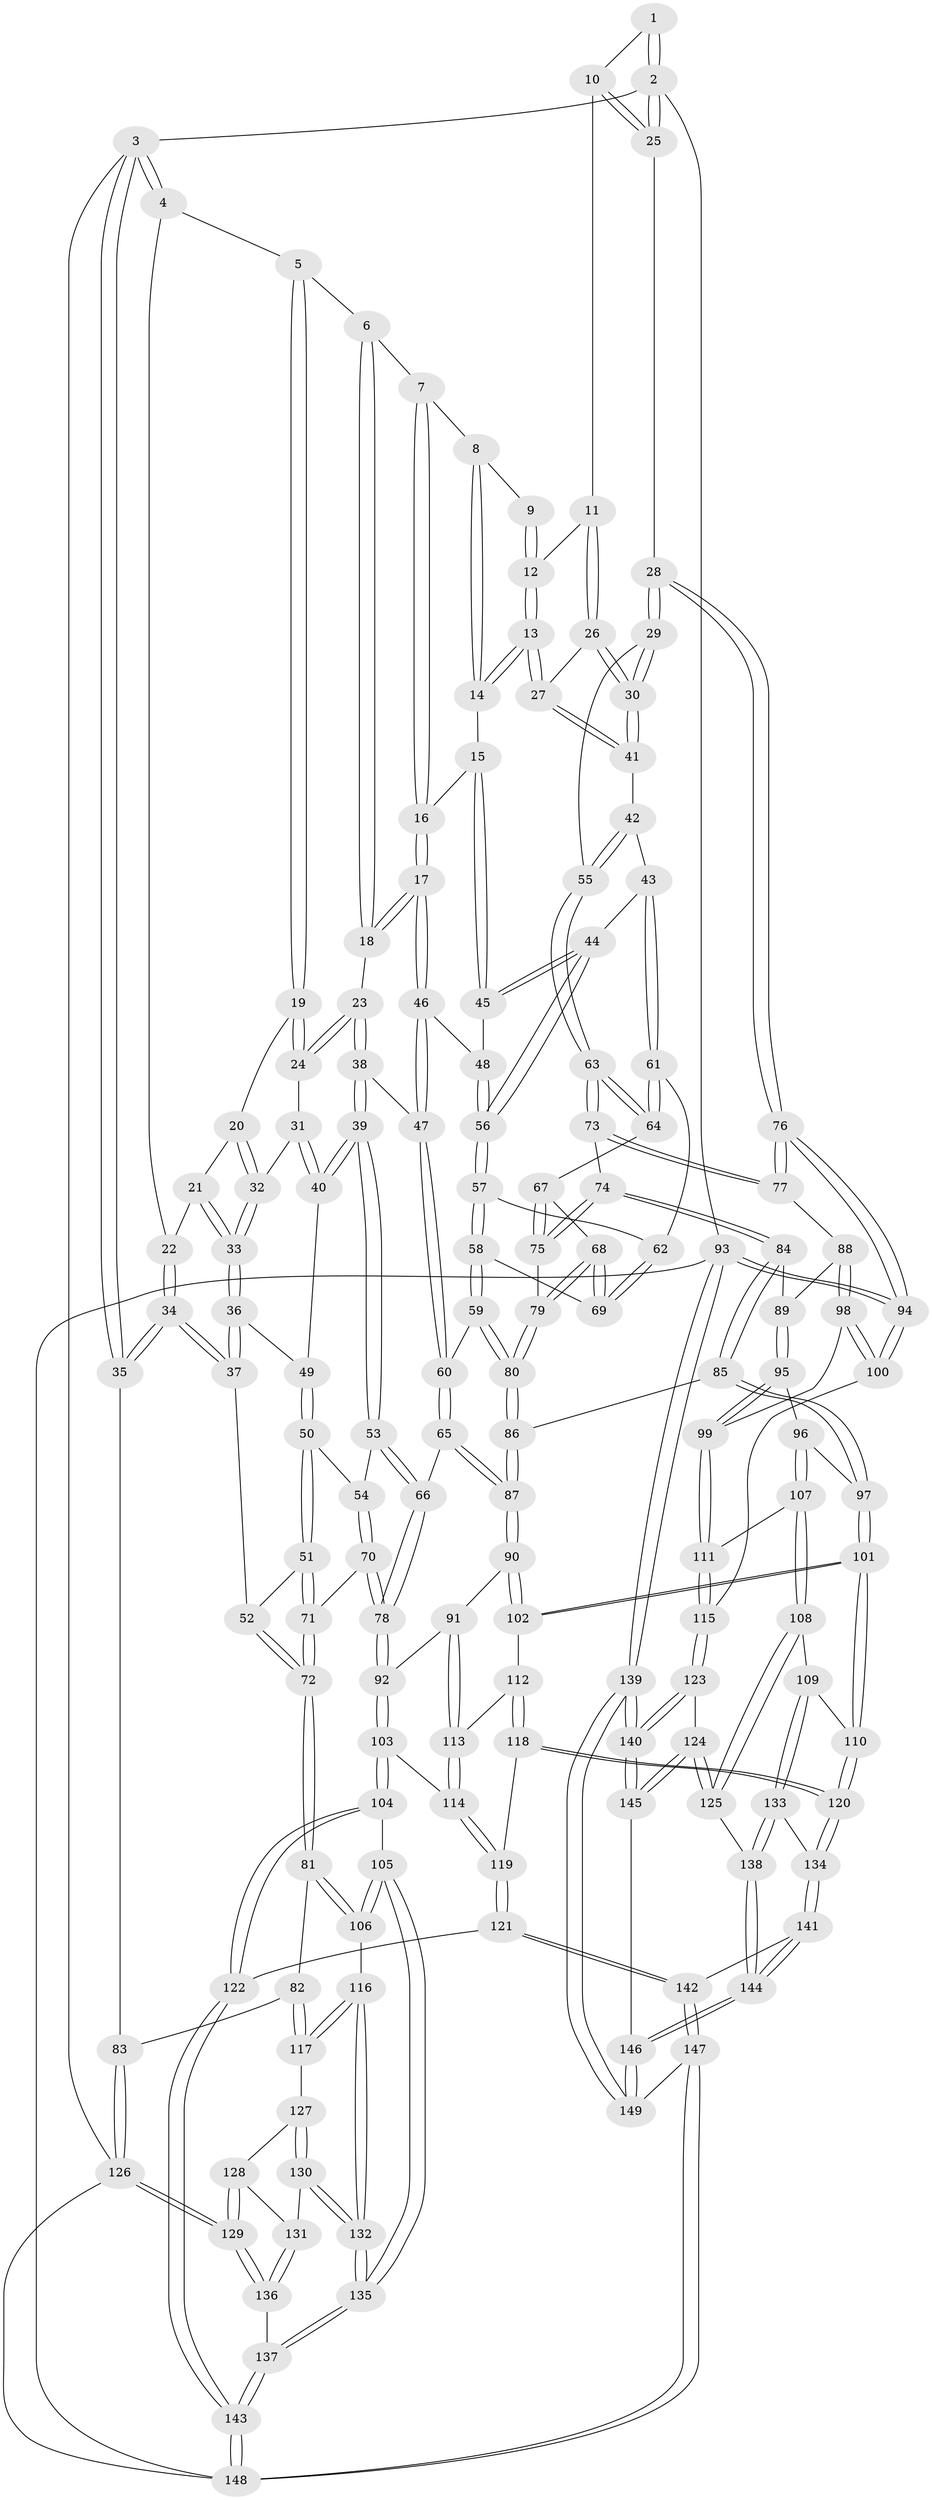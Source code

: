 // coarse degree distribution, {1: 0.011111111111111112, 6: 0.03333333333333333, 4: 0.17777777777777778, 3: 0.6777777777777778, 5: 0.044444444444444446, 2: 0.05555555555555555}
// Generated by graph-tools (version 1.1) at 2025/54/03/04/25 22:54:39]
// undirected, 149 vertices, 369 edges
graph export_dot {
  node [color=gray90,style=filled];
  1 [pos="+0.9155042135824394+0"];
  2 [pos="+1+0"];
  3 [pos="+0+0"];
  4 [pos="+0+0"];
  5 [pos="+0.272512909918191+0"];
  6 [pos="+0.3110272685661458+0"];
  7 [pos="+0.5572535616030408+0"];
  8 [pos="+0.7607235417973733+0"];
  9 [pos="+0.84061070767337+0"];
  10 [pos="+0.9371737500751978+0.08377926799771214"];
  11 [pos="+0.9259994957391406+0.08730580969103459"];
  12 [pos="+0.8568270073300772+0"];
  13 [pos="+0.8301937844871599+0.13222883084649534"];
  14 [pos="+0.7870789174521495+0.1298575964255683"];
  15 [pos="+0.7763220662876189+0.13228527370100268"];
  16 [pos="+0.6169050252401163+0.10227338643444471"];
  17 [pos="+0.6125978704288573+0.10883107195177892"];
  18 [pos="+0.4605152355202842+0.13146517240968209"];
  19 [pos="+0.2582765855352325+0"];
  20 [pos="+0.21000891393171184+0.04202967995662803"];
  21 [pos="+0.061659145093912966+0.12069952890519817"];
  22 [pos="+0.056106488301758246+0.12258005145103415"];
  23 [pos="+0.39928468381959065+0.17359684496882724"];
  24 [pos="+0.3454858382681538+0.12833070369596533"];
  25 [pos="+1+0.07238101490090461"];
  26 [pos="+0.8494380018952223+0.13158934817147738"];
  27 [pos="+0.8306984254018428+0.1323982824508488"];
  28 [pos="+1+0.29529986718592105"];
  29 [pos="+1+0.29726680344610795"];
  30 [pos="+0.9788181156586857+0.2541973258453888"];
  31 [pos="+0.27463785565669735+0.20565920889760833"];
  32 [pos="+0.1912923394203077+0.1820381423119896"];
  33 [pos="+0.18981809021352822+0.1838378454349586"];
  34 [pos="+0+0.32205649730815955"];
  35 [pos="+0+0.35905528094698425"];
  36 [pos="+0.16954388573178558+0.21519984961872832"];
  37 [pos="+0.06445489898346633+0.3054509115852277"];
  38 [pos="+0.4093113916579055+0.28091893890622766"];
  39 [pos="+0.40630212352713996+0.2830947920386203"];
  40 [pos="+0.3048991741208518+0.25832512640717653"];
  41 [pos="+0.8453032898823803+0.2626931311908417"];
  42 [pos="+0.8390707592318262+0.28234580694952155"];
  43 [pos="+0.7728433300037568+0.312545420949986"];
  44 [pos="+0.758917344284873+0.29982361170844546"];
  45 [pos="+0.7526131474578054+0.24238985387691198"];
  46 [pos="+0.5938090986171696+0.2086283532712672"];
  47 [pos="+0.46603789452356714+0.28810396876977296"];
  48 [pos="+0.6202499527682551+0.25170642597781784"];
  49 [pos="+0.26289870769458223+0.28546845604378845"];
  50 [pos="+0.23485236960245653+0.35067602460208896"];
  51 [pos="+0.14957653865758835+0.3457433013406368"];
  52 [pos="+0.1466107288028539+0.34460504050922625"];
  53 [pos="+0.36724600881370406+0.3687882747887638"];
  54 [pos="+0.24362031452215288+0.3577856108158837"];
  55 [pos="+0.9187627587467572+0.3597216432611319"];
  56 [pos="+0.6423099061940127+0.30715326631049983"];
  57 [pos="+0.6372014235719241+0.33657084433002"];
  58 [pos="+0.6236614185260992+0.37460574365649213"];
  59 [pos="+0.5685618910024075+0.41767663241696007"];
  60 [pos="+0.5518508172755947+0.418899933139335"];
  61 [pos="+0.7762470972226961+0.34699013371527654"];
  62 [pos="+0.7380428494324353+0.36554718525919966"];
  63 [pos="+0.8714368702623749+0.41919345620851006"];
  64 [pos="+0.8045522554937948+0.3899519047142237"];
  65 [pos="+0.48438965500960607+0.4828631338146081"];
  66 [pos="+0.37813264397403307+0.46099767235669586"];
  67 [pos="+0.7945980934059831+0.39816954765300827"];
  68 [pos="+0.7147766980327475+0.44324926017936456"];
  69 [pos="+0.6963096251846097+0.41522101730901273"];
  70 [pos="+0.2632056673792019+0.5557386171737797"];
  71 [pos="+0.24318210903088627+0.5557220121465858"];
  72 [pos="+0.16072999078595754+0.572482513756495"];
  73 [pos="+0.8720986787508772+0.42518696238899106"];
  74 [pos="+0.7832946842350845+0.49435712209430777"];
  75 [pos="+0.7648152277076118+0.47886102752049475"];
  76 [pos="+1+0.5755921335170433"];
  77 [pos="+0.9326850851651922+0.5458223405133182"];
  78 [pos="+0.27117706260987867+0.5577911901288974"];
  79 [pos="+0.7149846471887693+0.4579464976184625"];
  80 [pos="+0.6617325572747905+0.5341967447432981"];
  81 [pos="+0.09878681641537429+0.5887471702159354"];
  82 [pos="+0.030360325304587103+0.5838844551191773"];
  83 [pos="+0+0.5151095948119515"];
  84 [pos="+0.783296093077688+0.5524431499961153"];
  85 [pos="+0.6910439459561758+0.5842183402640122"];
  86 [pos="+0.6638435186108012+0.5603416789850939"];
  87 [pos="+0.5172560838114626+0.6060805822903736"];
  88 [pos="+0.9183230268883344+0.5560988484878777"];
  89 [pos="+0.8474821837330756+0.5764066941683393"];
  90 [pos="+0.5129507988020501+0.6157068798127703"];
  91 [pos="+0.3221091041759388+0.6098694584640953"];
  92 [pos="+0.2980988909227399+0.5987585800818919"];
  93 [pos="+1+1"];
  94 [pos="+1+0.804702965104637"];
  95 [pos="+0.8137886831660754+0.6587127280877162"];
  96 [pos="+0.6997971793325917+0.6326315642042158"];
  97 [pos="+0.699706192954708+0.6324760078637698"];
  98 [pos="+0.8992163842341625+0.6755495998318451"];
  99 [pos="+0.8270698611850622+0.7004521408958645"];
  100 [pos="+0.9855739248635266+0.757017534931891"];
  101 [pos="+0.5469952545356656+0.7184808858332373"];
  102 [pos="+0.5199580993287892+0.6801106132069699"];
  103 [pos="+0.27514650750726294+0.7308925320734585"];
  104 [pos="+0.24945001630657276+0.7856781423456995"];
  105 [pos="+0.20793010115076443+0.7742553361443336"];
  106 [pos="+0.19393119932509834+0.7680545519977963"];
  107 [pos="+0.7111433990599588+0.7369529687678246"];
  108 [pos="+0.6912683688412264+0.769233680210261"];
  109 [pos="+0.5525696956712148+0.7314962051726523"];
  110 [pos="+0.5510745017526558+0.7305820040889869"];
  111 [pos="+0.8207502963239476+0.7243913989421666"];
  112 [pos="+0.4165696526547819+0.7218897199838433"];
  113 [pos="+0.40311368342448056+0.7224085461704653"];
  114 [pos="+0.3882211530964265+0.7419747565818003"];
  115 [pos="+0.8526633919061513+0.7815939147988176"];
  116 [pos="+0.11935121845299676+0.7923251705992674"];
  117 [pos="+0.07246598568959264+0.7626189154195055"];
  118 [pos="+0.4598808478625181+0.8136945825622642"];
  119 [pos="+0.3785923845053638+0.7814962890693495"];
  120 [pos="+0.4836107793018198+0.8347896537015217"];
  121 [pos="+0.3079931169172499+0.8581182699765719"];
  122 [pos="+0.27667356177920543+0.8391528967585798"];
  123 [pos="+0.8428415006777132+0.805820470829175"];
  124 [pos="+0.7308701956846784+0.8725128441373412"];
  125 [pos="+0.7075581031285524+0.8518615497988182"];
  126 [pos="+0+0.8573008501280578"];
  127 [pos="+0.06889428774087106+0.7667548033894339"];
  128 [pos="+0.048778230185025806+0.7806584226214547"];
  129 [pos="+0+0.8600513312615354"];
  130 [pos="+0.061845266733347184+0.8268871703402692"];
  131 [pos="+0.0333907646851425+0.8282022509778872"];
  132 [pos="+0.10569489039755918+0.8739129018055489"];
  133 [pos="+0.6032691722599453+0.8542524952458903"];
  134 [pos="+0.48334317442060926+0.837539599883699"];
  135 [pos="+0.10912962317858631+0.9087053177583448"];
  136 [pos="+0+0.8840706443143003"];
  137 [pos="+0.10838333441279817+0.9315527423872424"];
  138 [pos="+0.6205743587275353+0.8713321632168084"];
  139 [pos="+1+1"];
  140 [pos="+1+1"];
  141 [pos="+0.4660042465251034+0.8890635692349436"];
  142 [pos="+0.3540770317071814+0.9236592271245507"];
  143 [pos="+0.12053197903211742+0.9466029350888476"];
  144 [pos="+0.5514813828276526+0.9617364504056659"];
  145 [pos="+0.734954479539593+0.8875732345515798"];
  146 [pos="+0.5943796695915947+1"];
  147 [pos="+0.2823737651374055+1"];
  148 [pos="+0.18258230153996408+1"];
  149 [pos="+0.5917758983180097+1"];
  1 -- 2;
  1 -- 2;
  1 -- 10;
  2 -- 3;
  2 -- 25;
  2 -- 25;
  2 -- 93;
  3 -- 4;
  3 -- 4;
  3 -- 35;
  3 -- 35;
  3 -- 126;
  4 -- 5;
  4 -- 22;
  5 -- 6;
  5 -- 19;
  5 -- 19;
  6 -- 7;
  6 -- 18;
  6 -- 18;
  7 -- 8;
  7 -- 16;
  7 -- 16;
  8 -- 9;
  8 -- 14;
  8 -- 14;
  9 -- 12;
  9 -- 12;
  10 -- 11;
  10 -- 25;
  10 -- 25;
  11 -- 12;
  11 -- 26;
  11 -- 26;
  12 -- 13;
  12 -- 13;
  13 -- 14;
  13 -- 14;
  13 -- 27;
  13 -- 27;
  14 -- 15;
  15 -- 16;
  15 -- 45;
  15 -- 45;
  16 -- 17;
  16 -- 17;
  17 -- 18;
  17 -- 18;
  17 -- 46;
  17 -- 46;
  18 -- 23;
  19 -- 20;
  19 -- 24;
  19 -- 24;
  20 -- 21;
  20 -- 32;
  20 -- 32;
  21 -- 22;
  21 -- 33;
  21 -- 33;
  22 -- 34;
  22 -- 34;
  23 -- 24;
  23 -- 24;
  23 -- 38;
  23 -- 38;
  24 -- 31;
  25 -- 28;
  26 -- 27;
  26 -- 30;
  26 -- 30;
  27 -- 41;
  27 -- 41;
  28 -- 29;
  28 -- 29;
  28 -- 76;
  28 -- 76;
  29 -- 30;
  29 -- 30;
  29 -- 55;
  30 -- 41;
  30 -- 41;
  31 -- 32;
  31 -- 40;
  31 -- 40;
  32 -- 33;
  32 -- 33;
  33 -- 36;
  33 -- 36;
  34 -- 35;
  34 -- 35;
  34 -- 37;
  34 -- 37;
  35 -- 83;
  36 -- 37;
  36 -- 37;
  36 -- 49;
  37 -- 52;
  38 -- 39;
  38 -- 39;
  38 -- 47;
  39 -- 40;
  39 -- 40;
  39 -- 53;
  39 -- 53;
  40 -- 49;
  41 -- 42;
  42 -- 43;
  42 -- 55;
  42 -- 55;
  43 -- 44;
  43 -- 61;
  43 -- 61;
  44 -- 45;
  44 -- 45;
  44 -- 56;
  44 -- 56;
  45 -- 48;
  46 -- 47;
  46 -- 47;
  46 -- 48;
  47 -- 60;
  47 -- 60;
  48 -- 56;
  48 -- 56;
  49 -- 50;
  49 -- 50;
  50 -- 51;
  50 -- 51;
  50 -- 54;
  51 -- 52;
  51 -- 71;
  51 -- 71;
  52 -- 72;
  52 -- 72;
  53 -- 54;
  53 -- 66;
  53 -- 66;
  54 -- 70;
  54 -- 70;
  55 -- 63;
  55 -- 63;
  56 -- 57;
  56 -- 57;
  57 -- 58;
  57 -- 58;
  57 -- 62;
  58 -- 59;
  58 -- 59;
  58 -- 69;
  59 -- 60;
  59 -- 80;
  59 -- 80;
  60 -- 65;
  60 -- 65;
  61 -- 62;
  61 -- 64;
  61 -- 64;
  62 -- 69;
  62 -- 69;
  63 -- 64;
  63 -- 64;
  63 -- 73;
  63 -- 73;
  64 -- 67;
  65 -- 66;
  65 -- 87;
  65 -- 87;
  66 -- 78;
  66 -- 78;
  67 -- 68;
  67 -- 75;
  67 -- 75;
  68 -- 69;
  68 -- 69;
  68 -- 79;
  68 -- 79;
  70 -- 71;
  70 -- 78;
  70 -- 78;
  71 -- 72;
  71 -- 72;
  72 -- 81;
  72 -- 81;
  73 -- 74;
  73 -- 77;
  73 -- 77;
  74 -- 75;
  74 -- 75;
  74 -- 84;
  74 -- 84;
  75 -- 79;
  76 -- 77;
  76 -- 77;
  76 -- 94;
  76 -- 94;
  77 -- 88;
  78 -- 92;
  78 -- 92;
  79 -- 80;
  79 -- 80;
  80 -- 86;
  80 -- 86;
  81 -- 82;
  81 -- 106;
  81 -- 106;
  82 -- 83;
  82 -- 117;
  82 -- 117;
  83 -- 126;
  83 -- 126;
  84 -- 85;
  84 -- 85;
  84 -- 89;
  85 -- 86;
  85 -- 97;
  85 -- 97;
  86 -- 87;
  86 -- 87;
  87 -- 90;
  87 -- 90;
  88 -- 89;
  88 -- 98;
  88 -- 98;
  89 -- 95;
  89 -- 95;
  90 -- 91;
  90 -- 102;
  90 -- 102;
  91 -- 92;
  91 -- 113;
  91 -- 113;
  92 -- 103;
  92 -- 103;
  93 -- 94;
  93 -- 94;
  93 -- 139;
  93 -- 139;
  93 -- 148;
  94 -- 100;
  94 -- 100;
  95 -- 96;
  95 -- 99;
  95 -- 99;
  96 -- 97;
  96 -- 107;
  96 -- 107;
  97 -- 101;
  97 -- 101;
  98 -- 99;
  98 -- 100;
  98 -- 100;
  99 -- 111;
  99 -- 111;
  100 -- 115;
  101 -- 102;
  101 -- 102;
  101 -- 110;
  101 -- 110;
  102 -- 112;
  103 -- 104;
  103 -- 104;
  103 -- 114;
  104 -- 105;
  104 -- 122;
  104 -- 122;
  105 -- 106;
  105 -- 106;
  105 -- 135;
  105 -- 135;
  106 -- 116;
  107 -- 108;
  107 -- 108;
  107 -- 111;
  108 -- 109;
  108 -- 125;
  108 -- 125;
  109 -- 110;
  109 -- 133;
  109 -- 133;
  110 -- 120;
  110 -- 120;
  111 -- 115;
  111 -- 115;
  112 -- 113;
  112 -- 118;
  112 -- 118;
  113 -- 114;
  113 -- 114;
  114 -- 119;
  114 -- 119;
  115 -- 123;
  115 -- 123;
  116 -- 117;
  116 -- 117;
  116 -- 132;
  116 -- 132;
  117 -- 127;
  118 -- 119;
  118 -- 120;
  118 -- 120;
  119 -- 121;
  119 -- 121;
  120 -- 134;
  120 -- 134;
  121 -- 122;
  121 -- 142;
  121 -- 142;
  122 -- 143;
  122 -- 143;
  123 -- 124;
  123 -- 140;
  123 -- 140;
  124 -- 125;
  124 -- 125;
  124 -- 145;
  124 -- 145;
  125 -- 138;
  126 -- 129;
  126 -- 129;
  126 -- 148;
  127 -- 128;
  127 -- 130;
  127 -- 130;
  128 -- 129;
  128 -- 129;
  128 -- 131;
  129 -- 136;
  129 -- 136;
  130 -- 131;
  130 -- 132;
  130 -- 132;
  131 -- 136;
  131 -- 136;
  132 -- 135;
  132 -- 135;
  133 -- 134;
  133 -- 138;
  133 -- 138;
  134 -- 141;
  134 -- 141;
  135 -- 137;
  135 -- 137;
  136 -- 137;
  137 -- 143;
  137 -- 143;
  138 -- 144;
  138 -- 144;
  139 -- 140;
  139 -- 140;
  139 -- 149;
  139 -- 149;
  140 -- 145;
  140 -- 145;
  141 -- 142;
  141 -- 144;
  141 -- 144;
  142 -- 147;
  142 -- 147;
  143 -- 148;
  143 -- 148;
  144 -- 146;
  144 -- 146;
  145 -- 146;
  146 -- 149;
  146 -- 149;
  147 -- 148;
  147 -- 148;
  147 -- 149;
}
